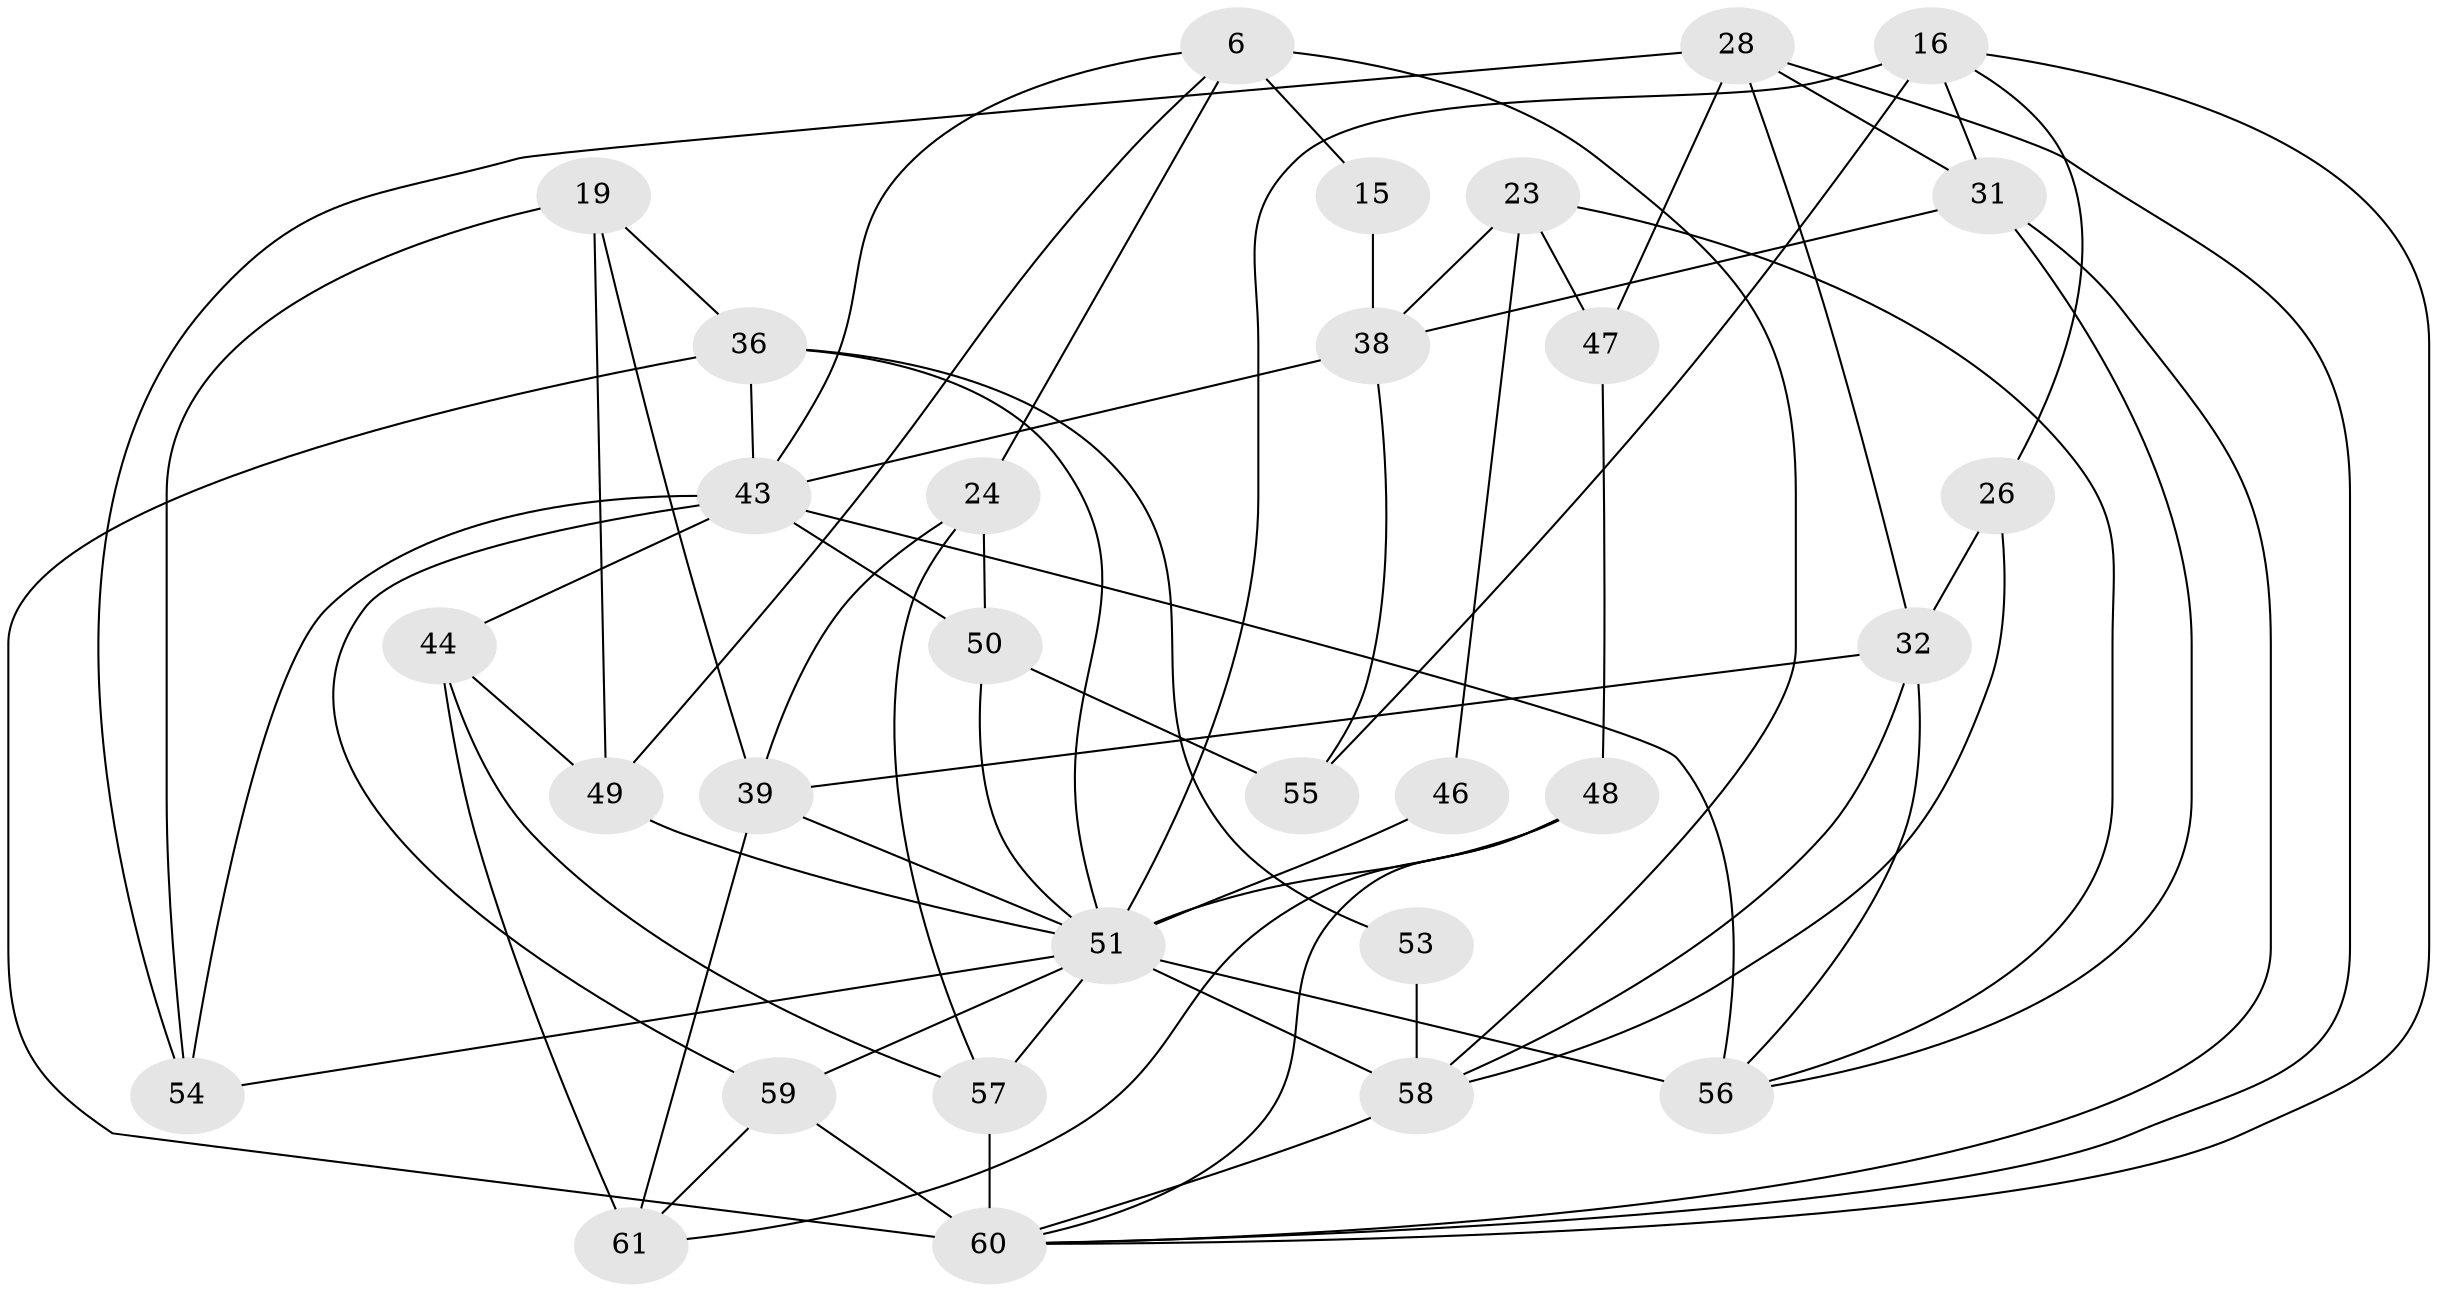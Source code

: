 // original degree distribution, {4: 1.0}
// Generated by graph-tools (version 1.1) at 2025/58/03/09/25 04:58:35]
// undirected, 30 vertices, 69 edges
graph export_dot {
graph [start="1"]
  node [color=gray90,style=filled];
  6 [super="+1"];
  15;
  16 [super="+11+14"];
  19;
  23;
  24;
  26;
  28 [super="+7"];
  31 [super="+20"];
  32 [super="+2"];
  36 [super="+17"];
  38 [super="+21"];
  39 [super="+29"];
  43 [super="+4+37+30"];
  44;
  46;
  47;
  48;
  49;
  50;
  51 [super="+34+40+33+41"];
  53;
  54;
  55;
  56 [super="+45"];
  57 [super="+52"];
  58 [super="+8+42"];
  59 [super="+18"];
  60 [super="+9+10+25"];
  61;
  6 -- 43;
  6 -- 49;
  6 -- 15 [weight=2];
  6 -- 24;
  6 -- 58;
  15 -- 38 [weight=2];
  16 -- 26;
  16 -- 55 [weight=2];
  16 -- 51 [weight=2];
  16 -- 60;
  16 -- 31 [weight=2];
  19 -- 39;
  19 -- 49;
  19 -- 54;
  19 -- 36;
  23 -- 46;
  23 -- 56;
  23 -- 47;
  23 -- 38;
  24 -- 50;
  24 -- 57;
  24 -- 39;
  26 -- 32 [weight=2];
  26 -- 58;
  28 -- 31;
  28 -- 47 [weight=2];
  28 -- 32;
  28 -- 54;
  28 -- 60;
  31 -- 38;
  31 -- 56;
  31 -- 60;
  32 -- 39;
  32 -- 56;
  32 -- 58;
  36 -- 43;
  36 -- 60 [weight=2];
  36 -- 51;
  36 -- 53;
  38 -- 55;
  38 -- 43;
  39 -- 61;
  39 -- 51 [weight=2];
  43 -- 50;
  43 -- 59 [weight=2];
  43 -- 54;
  43 -- 44;
  43 -- 56 [weight=2];
  44 -- 49;
  44 -- 61;
  44 -- 57;
  46 -- 51 [weight=3];
  47 -- 48;
  48 -- 61;
  48 -- 51;
  48 -- 60;
  49 -- 51;
  50 -- 51;
  50 -- 55;
  51 -- 54;
  51 -- 58 [weight=3];
  51 -- 56 [weight=3];
  51 -- 57;
  51 -- 59;
  53 -- 58 [weight=3];
  57 -- 60 [weight=3];
  58 -- 60;
  59 -- 61;
  59 -- 60 [weight=2];
}
